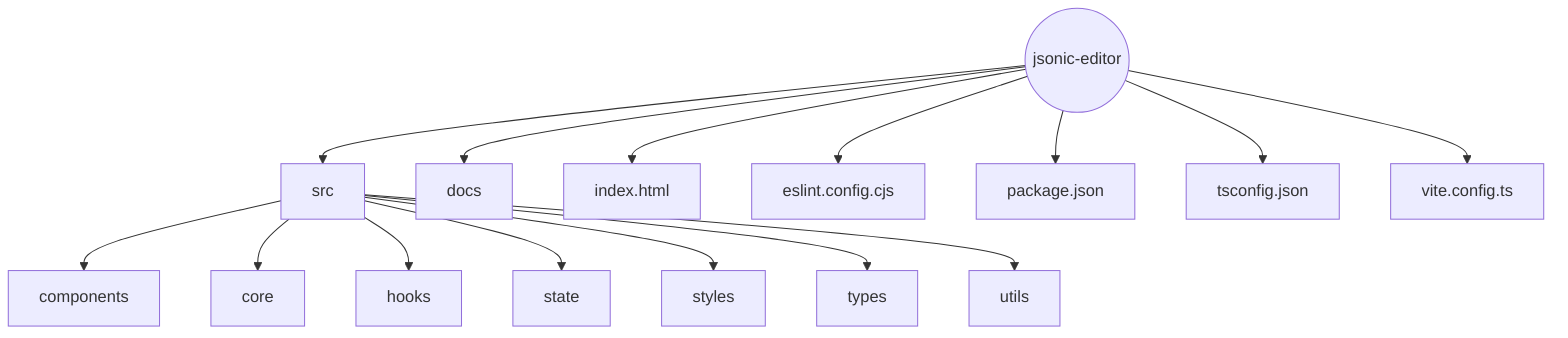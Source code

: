 graph TD
    Root((jsonic-editor))
    Root --> src
    Root --> docs
    Root --> index[index.html]
    Root --> eslint[eslint.config.cjs]
    Root --> packageJson[package.json]
    Root --> tsconfig[tsconfig.json]
    Root --> vite[vite.config.ts]
    src --> components
    src --> core
    src --> hooks
    src --> state
    src --> styles
    src --> types
    src --> utils